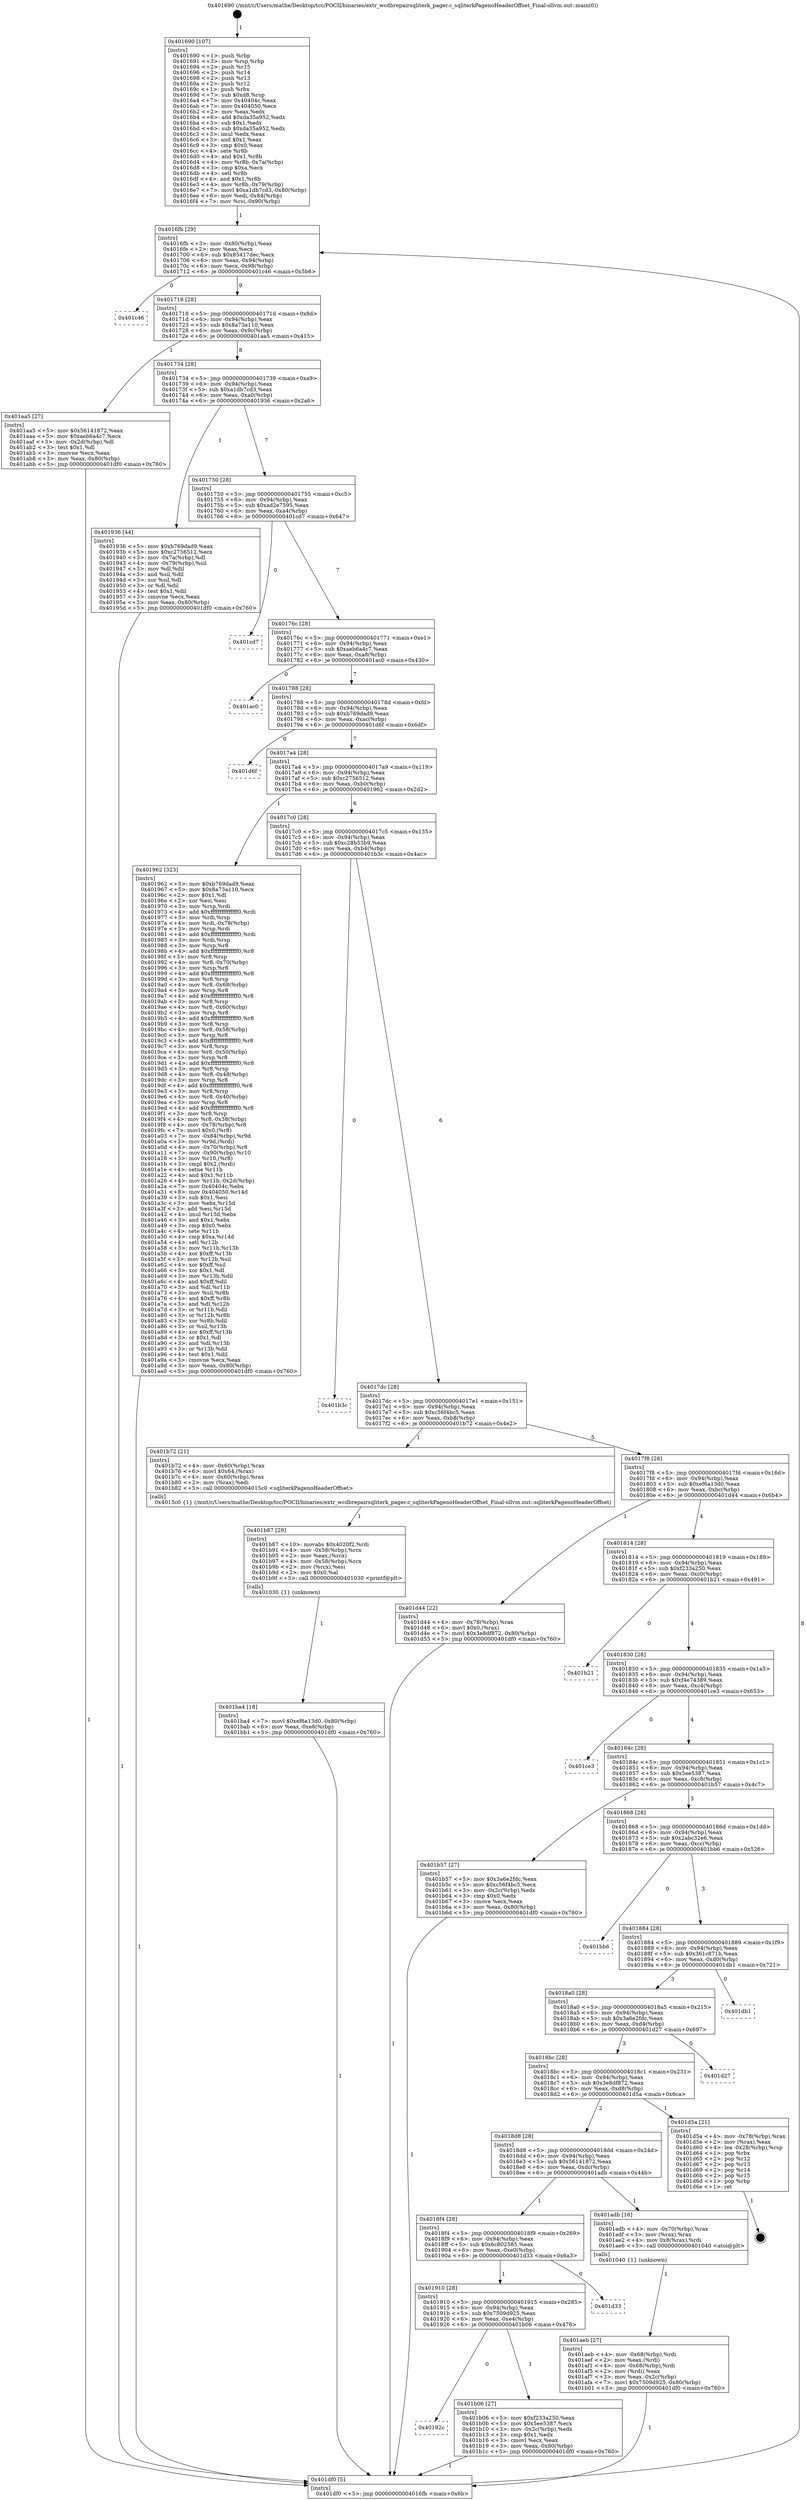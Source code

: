 digraph "0x401690" {
  label = "0x401690 (/mnt/c/Users/mathe/Desktop/tcc/POCII/binaries/extr_wcdbrepairsqliterk_pager.c_sqliterkPagenoHeaderOffset_Final-ollvm.out::main(0))"
  labelloc = "t"
  node[shape=record]

  Entry [label="",width=0.3,height=0.3,shape=circle,fillcolor=black,style=filled]
  "0x4016fb" [label="{
     0x4016fb [29]\l
     | [instrs]\l
     &nbsp;&nbsp;0x4016fb \<+3\>: mov -0x80(%rbp),%eax\l
     &nbsp;&nbsp;0x4016fe \<+2\>: mov %eax,%ecx\l
     &nbsp;&nbsp;0x401700 \<+6\>: sub $0x85417dec,%ecx\l
     &nbsp;&nbsp;0x401706 \<+6\>: mov %eax,-0x94(%rbp)\l
     &nbsp;&nbsp;0x40170c \<+6\>: mov %ecx,-0x98(%rbp)\l
     &nbsp;&nbsp;0x401712 \<+6\>: je 0000000000401c46 \<main+0x5b6\>\l
  }"]
  "0x401c46" [label="{
     0x401c46\l
  }", style=dashed]
  "0x401718" [label="{
     0x401718 [28]\l
     | [instrs]\l
     &nbsp;&nbsp;0x401718 \<+5\>: jmp 000000000040171d \<main+0x8d\>\l
     &nbsp;&nbsp;0x40171d \<+6\>: mov -0x94(%rbp),%eax\l
     &nbsp;&nbsp;0x401723 \<+5\>: sub $0x8a73a110,%eax\l
     &nbsp;&nbsp;0x401728 \<+6\>: mov %eax,-0x9c(%rbp)\l
     &nbsp;&nbsp;0x40172e \<+6\>: je 0000000000401aa5 \<main+0x415\>\l
  }"]
  Exit [label="",width=0.3,height=0.3,shape=circle,fillcolor=black,style=filled,peripheries=2]
  "0x401aa5" [label="{
     0x401aa5 [27]\l
     | [instrs]\l
     &nbsp;&nbsp;0x401aa5 \<+5\>: mov $0x56141872,%eax\l
     &nbsp;&nbsp;0x401aaa \<+5\>: mov $0xaeb6a4c7,%ecx\l
     &nbsp;&nbsp;0x401aaf \<+3\>: mov -0x2d(%rbp),%dl\l
     &nbsp;&nbsp;0x401ab2 \<+3\>: test $0x1,%dl\l
     &nbsp;&nbsp;0x401ab5 \<+3\>: cmovne %ecx,%eax\l
     &nbsp;&nbsp;0x401ab8 \<+3\>: mov %eax,-0x80(%rbp)\l
     &nbsp;&nbsp;0x401abb \<+5\>: jmp 0000000000401df0 \<main+0x760\>\l
  }"]
  "0x401734" [label="{
     0x401734 [28]\l
     | [instrs]\l
     &nbsp;&nbsp;0x401734 \<+5\>: jmp 0000000000401739 \<main+0xa9\>\l
     &nbsp;&nbsp;0x401739 \<+6\>: mov -0x94(%rbp),%eax\l
     &nbsp;&nbsp;0x40173f \<+5\>: sub $0xa1db7cd3,%eax\l
     &nbsp;&nbsp;0x401744 \<+6\>: mov %eax,-0xa0(%rbp)\l
     &nbsp;&nbsp;0x40174a \<+6\>: je 0000000000401936 \<main+0x2a6\>\l
  }"]
  "0x401ba4" [label="{
     0x401ba4 [18]\l
     | [instrs]\l
     &nbsp;&nbsp;0x401ba4 \<+7\>: movl $0xef6a13d0,-0x80(%rbp)\l
     &nbsp;&nbsp;0x401bab \<+6\>: mov %eax,-0xe8(%rbp)\l
     &nbsp;&nbsp;0x401bb1 \<+5\>: jmp 0000000000401df0 \<main+0x760\>\l
  }"]
  "0x401936" [label="{
     0x401936 [44]\l
     | [instrs]\l
     &nbsp;&nbsp;0x401936 \<+5\>: mov $0xb769dad9,%eax\l
     &nbsp;&nbsp;0x40193b \<+5\>: mov $0xc2756512,%ecx\l
     &nbsp;&nbsp;0x401940 \<+3\>: mov -0x7a(%rbp),%dl\l
     &nbsp;&nbsp;0x401943 \<+4\>: mov -0x79(%rbp),%sil\l
     &nbsp;&nbsp;0x401947 \<+3\>: mov %dl,%dil\l
     &nbsp;&nbsp;0x40194a \<+3\>: and %sil,%dil\l
     &nbsp;&nbsp;0x40194d \<+3\>: xor %sil,%dl\l
     &nbsp;&nbsp;0x401950 \<+3\>: or %dl,%dil\l
     &nbsp;&nbsp;0x401953 \<+4\>: test $0x1,%dil\l
     &nbsp;&nbsp;0x401957 \<+3\>: cmovne %ecx,%eax\l
     &nbsp;&nbsp;0x40195a \<+3\>: mov %eax,-0x80(%rbp)\l
     &nbsp;&nbsp;0x40195d \<+5\>: jmp 0000000000401df0 \<main+0x760\>\l
  }"]
  "0x401750" [label="{
     0x401750 [28]\l
     | [instrs]\l
     &nbsp;&nbsp;0x401750 \<+5\>: jmp 0000000000401755 \<main+0xc5\>\l
     &nbsp;&nbsp;0x401755 \<+6\>: mov -0x94(%rbp),%eax\l
     &nbsp;&nbsp;0x40175b \<+5\>: sub $0xad2e7595,%eax\l
     &nbsp;&nbsp;0x401760 \<+6\>: mov %eax,-0xa4(%rbp)\l
     &nbsp;&nbsp;0x401766 \<+6\>: je 0000000000401cd7 \<main+0x647\>\l
  }"]
  "0x401df0" [label="{
     0x401df0 [5]\l
     | [instrs]\l
     &nbsp;&nbsp;0x401df0 \<+5\>: jmp 00000000004016fb \<main+0x6b\>\l
  }"]
  "0x401690" [label="{
     0x401690 [107]\l
     | [instrs]\l
     &nbsp;&nbsp;0x401690 \<+1\>: push %rbp\l
     &nbsp;&nbsp;0x401691 \<+3\>: mov %rsp,%rbp\l
     &nbsp;&nbsp;0x401694 \<+2\>: push %r15\l
     &nbsp;&nbsp;0x401696 \<+2\>: push %r14\l
     &nbsp;&nbsp;0x401698 \<+2\>: push %r13\l
     &nbsp;&nbsp;0x40169a \<+2\>: push %r12\l
     &nbsp;&nbsp;0x40169c \<+1\>: push %rbx\l
     &nbsp;&nbsp;0x40169d \<+7\>: sub $0xd8,%rsp\l
     &nbsp;&nbsp;0x4016a4 \<+7\>: mov 0x40404c,%eax\l
     &nbsp;&nbsp;0x4016ab \<+7\>: mov 0x404050,%ecx\l
     &nbsp;&nbsp;0x4016b2 \<+2\>: mov %eax,%edx\l
     &nbsp;&nbsp;0x4016b4 \<+6\>: add $0xda35a952,%edx\l
     &nbsp;&nbsp;0x4016ba \<+3\>: sub $0x1,%edx\l
     &nbsp;&nbsp;0x4016bd \<+6\>: sub $0xda35a952,%edx\l
     &nbsp;&nbsp;0x4016c3 \<+3\>: imul %edx,%eax\l
     &nbsp;&nbsp;0x4016c6 \<+3\>: and $0x1,%eax\l
     &nbsp;&nbsp;0x4016c9 \<+3\>: cmp $0x0,%eax\l
     &nbsp;&nbsp;0x4016cc \<+4\>: sete %r8b\l
     &nbsp;&nbsp;0x4016d0 \<+4\>: and $0x1,%r8b\l
     &nbsp;&nbsp;0x4016d4 \<+4\>: mov %r8b,-0x7a(%rbp)\l
     &nbsp;&nbsp;0x4016d8 \<+3\>: cmp $0xa,%ecx\l
     &nbsp;&nbsp;0x4016db \<+4\>: setl %r8b\l
     &nbsp;&nbsp;0x4016df \<+4\>: and $0x1,%r8b\l
     &nbsp;&nbsp;0x4016e3 \<+4\>: mov %r8b,-0x79(%rbp)\l
     &nbsp;&nbsp;0x4016e7 \<+7\>: movl $0xa1db7cd3,-0x80(%rbp)\l
     &nbsp;&nbsp;0x4016ee \<+6\>: mov %edi,-0x84(%rbp)\l
     &nbsp;&nbsp;0x4016f4 \<+7\>: mov %rsi,-0x90(%rbp)\l
  }"]
  "0x401b87" [label="{
     0x401b87 [29]\l
     | [instrs]\l
     &nbsp;&nbsp;0x401b87 \<+10\>: movabs $0x4020f2,%rdi\l
     &nbsp;&nbsp;0x401b91 \<+4\>: mov -0x58(%rbp),%rcx\l
     &nbsp;&nbsp;0x401b95 \<+2\>: mov %eax,(%rcx)\l
     &nbsp;&nbsp;0x401b97 \<+4\>: mov -0x58(%rbp),%rcx\l
     &nbsp;&nbsp;0x401b9b \<+2\>: mov (%rcx),%esi\l
     &nbsp;&nbsp;0x401b9d \<+2\>: mov $0x0,%al\l
     &nbsp;&nbsp;0x401b9f \<+5\>: call 0000000000401030 \<printf@plt\>\l
     | [calls]\l
     &nbsp;&nbsp;0x401030 \{1\} (unknown)\l
  }"]
  "0x401cd7" [label="{
     0x401cd7\l
  }", style=dashed]
  "0x40176c" [label="{
     0x40176c [28]\l
     | [instrs]\l
     &nbsp;&nbsp;0x40176c \<+5\>: jmp 0000000000401771 \<main+0xe1\>\l
     &nbsp;&nbsp;0x401771 \<+6\>: mov -0x94(%rbp),%eax\l
     &nbsp;&nbsp;0x401777 \<+5\>: sub $0xaeb6a4c7,%eax\l
     &nbsp;&nbsp;0x40177c \<+6\>: mov %eax,-0xa8(%rbp)\l
     &nbsp;&nbsp;0x401782 \<+6\>: je 0000000000401ac0 \<main+0x430\>\l
  }"]
  "0x40192c" [label="{
     0x40192c\l
  }", style=dashed]
  "0x401ac0" [label="{
     0x401ac0\l
  }", style=dashed]
  "0x401788" [label="{
     0x401788 [28]\l
     | [instrs]\l
     &nbsp;&nbsp;0x401788 \<+5\>: jmp 000000000040178d \<main+0xfd\>\l
     &nbsp;&nbsp;0x40178d \<+6\>: mov -0x94(%rbp),%eax\l
     &nbsp;&nbsp;0x401793 \<+5\>: sub $0xb769dad9,%eax\l
     &nbsp;&nbsp;0x401798 \<+6\>: mov %eax,-0xac(%rbp)\l
     &nbsp;&nbsp;0x40179e \<+6\>: je 0000000000401d6f \<main+0x6df\>\l
  }"]
  "0x401b06" [label="{
     0x401b06 [27]\l
     | [instrs]\l
     &nbsp;&nbsp;0x401b06 \<+5\>: mov $0xf233a250,%eax\l
     &nbsp;&nbsp;0x401b0b \<+5\>: mov $0x5ee5387,%ecx\l
     &nbsp;&nbsp;0x401b10 \<+3\>: mov -0x2c(%rbp),%edx\l
     &nbsp;&nbsp;0x401b13 \<+3\>: cmp $0x1,%edx\l
     &nbsp;&nbsp;0x401b16 \<+3\>: cmovl %ecx,%eax\l
     &nbsp;&nbsp;0x401b19 \<+3\>: mov %eax,-0x80(%rbp)\l
     &nbsp;&nbsp;0x401b1c \<+5\>: jmp 0000000000401df0 \<main+0x760\>\l
  }"]
  "0x401d6f" [label="{
     0x401d6f\l
  }", style=dashed]
  "0x4017a4" [label="{
     0x4017a4 [28]\l
     | [instrs]\l
     &nbsp;&nbsp;0x4017a4 \<+5\>: jmp 00000000004017a9 \<main+0x119\>\l
     &nbsp;&nbsp;0x4017a9 \<+6\>: mov -0x94(%rbp),%eax\l
     &nbsp;&nbsp;0x4017af \<+5\>: sub $0xc2756512,%eax\l
     &nbsp;&nbsp;0x4017b4 \<+6\>: mov %eax,-0xb0(%rbp)\l
     &nbsp;&nbsp;0x4017ba \<+6\>: je 0000000000401962 \<main+0x2d2\>\l
  }"]
  "0x401910" [label="{
     0x401910 [28]\l
     | [instrs]\l
     &nbsp;&nbsp;0x401910 \<+5\>: jmp 0000000000401915 \<main+0x285\>\l
     &nbsp;&nbsp;0x401915 \<+6\>: mov -0x94(%rbp),%eax\l
     &nbsp;&nbsp;0x40191b \<+5\>: sub $0x7509d925,%eax\l
     &nbsp;&nbsp;0x401920 \<+6\>: mov %eax,-0xe4(%rbp)\l
     &nbsp;&nbsp;0x401926 \<+6\>: je 0000000000401b06 \<main+0x476\>\l
  }"]
  "0x401962" [label="{
     0x401962 [323]\l
     | [instrs]\l
     &nbsp;&nbsp;0x401962 \<+5\>: mov $0xb769dad9,%eax\l
     &nbsp;&nbsp;0x401967 \<+5\>: mov $0x8a73a110,%ecx\l
     &nbsp;&nbsp;0x40196c \<+2\>: mov $0x1,%dl\l
     &nbsp;&nbsp;0x40196e \<+2\>: xor %esi,%esi\l
     &nbsp;&nbsp;0x401970 \<+3\>: mov %rsp,%rdi\l
     &nbsp;&nbsp;0x401973 \<+4\>: add $0xfffffffffffffff0,%rdi\l
     &nbsp;&nbsp;0x401977 \<+3\>: mov %rdi,%rsp\l
     &nbsp;&nbsp;0x40197a \<+4\>: mov %rdi,-0x78(%rbp)\l
     &nbsp;&nbsp;0x40197e \<+3\>: mov %rsp,%rdi\l
     &nbsp;&nbsp;0x401981 \<+4\>: add $0xfffffffffffffff0,%rdi\l
     &nbsp;&nbsp;0x401985 \<+3\>: mov %rdi,%rsp\l
     &nbsp;&nbsp;0x401988 \<+3\>: mov %rsp,%r8\l
     &nbsp;&nbsp;0x40198b \<+4\>: add $0xfffffffffffffff0,%r8\l
     &nbsp;&nbsp;0x40198f \<+3\>: mov %r8,%rsp\l
     &nbsp;&nbsp;0x401992 \<+4\>: mov %r8,-0x70(%rbp)\l
     &nbsp;&nbsp;0x401996 \<+3\>: mov %rsp,%r8\l
     &nbsp;&nbsp;0x401999 \<+4\>: add $0xfffffffffffffff0,%r8\l
     &nbsp;&nbsp;0x40199d \<+3\>: mov %r8,%rsp\l
     &nbsp;&nbsp;0x4019a0 \<+4\>: mov %r8,-0x68(%rbp)\l
     &nbsp;&nbsp;0x4019a4 \<+3\>: mov %rsp,%r8\l
     &nbsp;&nbsp;0x4019a7 \<+4\>: add $0xfffffffffffffff0,%r8\l
     &nbsp;&nbsp;0x4019ab \<+3\>: mov %r8,%rsp\l
     &nbsp;&nbsp;0x4019ae \<+4\>: mov %r8,-0x60(%rbp)\l
     &nbsp;&nbsp;0x4019b2 \<+3\>: mov %rsp,%r8\l
     &nbsp;&nbsp;0x4019b5 \<+4\>: add $0xfffffffffffffff0,%r8\l
     &nbsp;&nbsp;0x4019b9 \<+3\>: mov %r8,%rsp\l
     &nbsp;&nbsp;0x4019bc \<+4\>: mov %r8,-0x58(%rbp)\l
     &nbsp;&nbsp;0x4019c0 \<+3\>: mov %rsp,%r8\l
     &nbsp;&nbsp;0x4019c3 \<+4\>: add $0xfffffffffffffff0,%r8\l
     &nbsp;&nbsp;0x4019c7 \<+3\>: mov %r8,%rsp\l
     &nbsp;&nbsp;0x4019ca \<+4\>: mov %r8,-0x50(%rbp)\l
     &nbsp;&nbsp;0x4019ce \<+3\>: mov %rsp,%r8\l
     &nbsp;&nbsp;0x4019d1 \<+4\>: add $0xfffffffffffffff0,%r8\l
     &nbsp;&nbsp;0x4019d5 \<+3\>: mov %r8,%rsp\l
     &nbsp;&nbsp;0x4019d8 \<+4\>: mov %r8,-0x48(%rbp)\l
     &nbsp;&nbsp;0x4019dc \<+3\>: mov %rsp,%r8\l
     &nbsp;&nbsp;0x4019df \<+4\>: add $0xfffffffffffffff0,%r8\l
     &nbsp;&nbsp;0x4019e3 \<+3\>: mov %r8,%rsp\l
     &nbsp;&nbsp;0x4019e6 \<+4\>: mov %r8,-0x40(%rbp)\l
     &nbsp;&nbsp;0x4019ea \<+3\>: mov %rsp,%r8\l
     &nbsp;&nbsp;0x4019ed \<+4\>: add $0xfffffffffffffff0,%r8\l
     &nbsp;&nbsp;0x4019f1 \<+3\>: mov %r8,%rsp\l
     &nbsp;&nbsp;0x4019f4 \<+4\>: mov %r8,-0x38(%rbp)\l
     &nbsp;&nbsp;0x4019f8 \<+4\>: mov -0x78(%rbp),%r8\l
     &nbsp;&nbsp;0x4019fc \<+7\>: movl $0x0,(%r8)\l
     &nbsp;&nbsp;0x401a03 \<+7\>: mov -0x84(%rbp),%r9d\l
     &nbsp;&nbsp;0x401a0a \<+3\>: mov %r9d,(%rdi)\l
     &nbsp;&nbsp;0x401a0d \<+4\>: mov -0x70(%rbp),%r8\l
     &nbsp;&nbsp;0x401a11 \<+7\>: mov -0x90(%rbp),%r10\l
     &nbsp;&nbsp;0x401a18 \<+3\>: mov %r10,(%r8)\l
     &nbsp;&nbsp;0x401a1b \<+3\>: cmpl $0x2,(%rdi)\l
     &nbsp;&nbsp;0x401a1e \<+4\>: setne %r11b\l
     &nbsp;&nbsp;0x401a22 \<+4\>: and $0x1,%r11b\l
     &nbsp;&nbsp;0x401a26 \<+4\>: mov %r11b,-0x2d(%rbp)\l
     &nbsp;&nbsp;0x401a2a \<+7\>: mov 0x40404c,%ebx\l
     &nbsp;&nbsp;0x401a31 \<+8\>: mov 0x404050,%r14d\l
     &nbsp;&nbsp;0x401a39 \<+3\>: sub $0x1,%esi\l
     &nbsp;&nbsp;0x401a3c \<+3\>: mov %ebx,%r15d\l
     &nbsp;&nbsp;0x401a3f \<+3\>: add %esi,%r15d\l
     &nbsp;&nbsp;0x401a42 \<+4\>: imul %r15d,%ebx\l
     &nbsp;&nbsp;0x401a46 \<+3\>: and $0x1,%ebx\l
     &nbsp;&nbsp;0x401a49 \<+3\>: cmp $0x0,%ebx\l
     &nbsp;&nbsp;0x401a4c \<+4\>: sete %r11b\l
     &nbsp;&nbsp;0x401a50 \<+4\>: cmp $0xa,%r14d\l
     &nbsp;&nbsp;0x401a54 \<+4\>: setl %r12b\l
     &nbsp;&nbsp;0x401a58 \<+3\>: mov %r11b,%r13b\l
     &nbsp;&nbsp;0x401a5b \<+4\>: xor $0xff,%r13b\l
     &nbsp;&nbsp;0x401a5f \<+3\>: mov %r12b,%sil\l
     &nbsp;&nbsp;0x401a62 \<+4\>: xor $0xff,%sil\l
     &nbsp;&nbsp;0x401a66 \<+3\>: xor $0x1,%dl\l
     &nbsp;&nbsp;0x401a69 \<+3\>: mov %r13b,%dil\l
     &nbsp;&nbsp;0x401a6c \<+4\>: and $0xff,%dil\l
     &nbsp;&nbsp;0x401a70 \<+3\>: and %dl,%r11b\l
     &nbsp;&nbsp;0x401a73 \<+3\>: mov %sil,%r8b\l
     &nbsp;&nbsp;0x401a76 \<+4\>: and $0xff,%r8b\l
     &nbsp;&nbsp;0x401a7a \<+3\>: and %dl,%r12b\l
     &nbsp;&nbsp;0x401a7d \<+3\>: or %r11b,%dil\l
     &nbsp;&nbsp;0x401a80 \<+3\>: or %r12b,%r8b\l
     &nbsp;&nbsp;0x401a83 \<+3\>: xor %r8b,%dil\l
     &nbsp;&nbsp;0x401a86 \<+3\>: or %sil,%r13b\l
     &nbsp;&nbsp;0x401a89 \<+4\>: xor $0xff,%r13b\l
     &nbsp;&nbsp;0x401a8d \<+3\>: or $0x1,%dl\l
     &nbsp;&nbsp;0x401a90 \<+3\>: and %dl,%r13b\l
     &nbsp;&nbsp;0x401a93 \<+3\>: or %r13b,%dil\l
     &nbsp;&nbsp;0x401a96 \<+4\>: test $0x1,%dil\l
     &nbsp;&nbsp;0x401a9a \<+3\>: cmovne %ecx,%eax\l
     &nbsp;&nbsp;0x401a9d \<+3\>: mov %eax,-0x80(%rbp)\l
     &nbsp;&nbsp;0x401aa0 \<+5\>: jmp 0000000000401df0 \<main+0x760\>\l
  }"]
  "0x4017c0" [label="{
     0x4017c0 [28]\l
     | [instrs]\l
     &nbsp;&nbsp;0x4017c0 \<+5\>: jmp 00000000004017c5 \<main+0x135\>\l
     &nbsp;&nbsp;0x4017c5 \<+6\>: mov -0x94(%rbp),%eax\l
     &nbsp;&nbsp;0x4017cb \<+5\>: sub $0xc28b53b9,%eax\l
     &nbsp;&nbsp;0x4017d0 \<+6\>: mov %eax,-0xb4(%rbp)\l
     &nbsp;&nbsp;0x4017d6 \<+6\>: je 0000000000401b3c \<main+0x4ac\>\l
  }"]
  "0x401d33" [label="{
     0x401d33\l
  }", style=dashed]
  "0x401aeb" [label="{
     0x401aeb [27]\l
     | [instrs]\l
     &nbsp;&nbsp;0x401aeb \<+4\>: mov -0x68(%rbp),%rdi\l
     &nbsp;&nbsp;0x401aef \<+2\>: mov %eax,(%rdi)\l
     &nbsp;&nbsp;0x401af1 \<+4\>: mov -0x68(%rbp),%rdi\l
     &nbsp;&nbsp;0x401af5 \<+2\>: mov (%rdi),%eax\l
     &nbsp;&nbsp;0x401af7 \<+3\>: mov %eax,-0x2c(%rbp)\l
     &nbsp;&nbsp;0x401afa \<+7\>: movl $0x7509d925,-0x80(%rbp)\l
     &nbsp;&nbsp;0x401b01 \<+5\>: jmp 0000000000401df0 \<main+0x760\>\l
  }"]
  "0x401b3c" [label="{
     0x401b3c\l
  }", style=dashed]
  "0x4017dc" [label="{
     0x4017dc [28]\l
     | [instrs]\l
     &nbsp;&nbsp;0x4017dc \<+5\>: jmp 00000000004017e1 \<main+0x151\>\l
     &nbsp;&nbsp;0x4017e1 \<+6\>: mov -0x94(%rbp),%eax\l
     &nbsp;&nbsp;0x4017e7 \<+5\>: sub $0xc56f4bc5,%eax\l
     &nbsp;&nbsp;0x4017ec \<+6\>: mov %eax,-0xb8(%rbp)\l
     &nbsp;&nbsp;0x4017f2 \<+6\>: je 0000000000401b72 \<main+0x4e2\>\l
  }"]
  "0x4018f4" [label="{
     0x4018f4 [28]\l
     | [instrs]\l
     &nbsp;&nbsp;0x4018f4 \<+5\>: jmp 00000000004018f9 \<main+0x269\>\l
     &nbsp;&nbsp;0x4018f9 \<+6\>: mov -0x94(%rbp),%eax\l
     &nbsp;&nbsp;0x4018ff \<+5\>: sub $0x6c802585,%eax\l
     &nbsp;&nbsp;0x401904 \<+6\>: mov %eax,-0xe0(%rbp)\l
     &nbsp;&nbsp;0x40190a \<+6\>: je 0000000000401d33 \<main+0x6a3\>\l
  }"]
  "0x401b72" [label="{
     0x401b72 [21]\l
     | [instrs]\l
     &nbsp;&nbsp;0x401b72 \<+4\>: mov -0x60(%rbp),%rax\l
     &nbsp;&nbsp;0x401b76 \<+6\>: movl $0x64,(%rax)\l
     &nbsp;&nbsp;0x401b7c \<+4\>: mov -0x60(%rbp),%rax\l
     &nbsp;&nbsp;0x401b80 \<+2\>: mov (%rax),%edi\l
     &nbsp;&nbsp;0x401b82 \<+5\>: call 00000000004015c0 \<sqliterkPagenoHeaderOffset\>\l
     | [calls]\l
     &nbsp;&nbsp;0x4015c0 \{1\} (/mnt/c/Users/mathe/Desktop/tcc/POCII/binaries/extr_wcdbrepairsqliterk_pager.c_sqliterkPagenoHeaderOffset_Final-ollvm.out::sqliterkPagenoHeaderOffset)\l
  }"]
  "0x4017f8" [label="{
     0x4017f8 [28]\l
     | [instrs]\l
     &nbsp;&nbsp;0x4017f8 \<+5\>: jmp 00000000004017fd \<main+0x16d\>\l
     &nbsp;&nbsp;0x4017fd \<+6\>: mov -0x94(%rbp),%eax\l
     &nbsp;&nbsp;0x401803 \<+5\>: sub $0xef6a13d0,%eax\l
     &nbsp;&nbsp;0x401808 \<+6\>: mov %eax,-0xbc(%rbp)\l
     &nbsp;&nbsp;0x40180e \<+6\>: je 0000000000401d44 \<main+0x6b4\>\l
  }"]
  "0x401adb" [label="{
     0x401adb [16]\l
     | [instrs]\l
     &nbsp;&nbsp;0x401adb \<+4\>: mov -0x70(%rbp),%rax\l
     &nbsp;&nbsp;0x401adf \<+3\>: mov (%rax),%rax\l
     &nbsp;&nbsp;0x401ae2 \<+4\>: mov 0x8(%rax),%rdi\l
     &nbsp;&nbsp;0x401ae6 \<+5\>: call 0000000000401040 \<atoi@plt\>\l
     | [calls]\l
     &nbsp;&nbsp;0x401040 \{1\} (unknown)\l
  }"]
  "0x401d44" [label="{
     0x401d44 [22]\l
     | [instrs]\l
     &nbsp;&nbsp;0x401d44 \<+4\>: mov -0x78(%rbp),%rax\l
     &nbsp;&nbsp;0x401d48 \<+6\>: movl $0x0,(%rax)\l
     &nbsp;&nbsp;0x401d4e \<+7\>: movl $0x3e8df872,-0x80(%rbp)\l
     &nbsp;&nbsp;0x401d55 \<+5\>: jmp 0000000000401df0 \<main+0x760\>\l
  }"]
  "0x401814" [label="{
     0x401814 [28]\l
     | [instrs]\l
     &nbsp;&nbsp;0x401814 \<+5\>: jmp 0000000000401819 \<main+0x189\>\l
     &nbsp;&nbsp;0x401819 \<+6\>: mov -0x94(%rbp),%eax\l
     &nbsp;&nbsp;0x40181f \<+5\>: sub $0xf233a250,%eax\l
     &nbsp;&nbsp;0x401824 \<+6\>: mov %eax,-0xc0(%rbp)\l
     &nbsp;&nbsp;0x40182a \<+6\>: je 0000000000401b21 \<main+0x491\>\l
  }"]
  "0x4018d8" [label="{
     0x4018d8 [28]\l
     | [instrs]\l
     &nbsp;&nbsp;0x4018d8 \<+5\>: jmp 00000000004018dd \<main+0x24d\>\l
     &nbsp;&nbsp;0x4018dd \<+6\>: mov -0x94(%rbp),%eax\l
     &nbsp;&nbsp;0x4018e3 \<+5\>: sub $0x56141872,%eax\l
     &nbsp;&nbsp;0x4018e8 \<+6\>: mov %eax,-0xdc(%rbp)\l
     &nbsp;&nbsp;0x4018ee \<+6\>: je 0000000000401adb \<main+0x44b\>\l
  }"]
  "0x401b21" [label="{
     0x401b21\l
  }", style=dashed]
  "0x401830" [label="{
     0x401830 [28]\l
     | [instrs]\l
     &nbsp;&nbsp;0x401830 \<+5\>: jmp 0000000000401835 \<main+0x1a5\>\l
     &nbsp;&nbsp;0x401835 \<+6\>: mov -0x94(%rbp),%eax\l
     &nbsp;&nbsp;0x40183b \<+5\>: sub $0xf4e74389,%eax\l
     &nbsp;&nbsp;0x401840 \<+6\>: mov %eax,-0xc4(%rbp)\l
     &nbsp;&nbsp;0x401846 \<+6\>: je 0000000000401ce3 \<main+0x653\>\l
  }"]
  "0x401d5a" [label="{
     0x401d5a [21]\l
     | [instrs]\l
     &nbsp;&nbsp;0x401d5a \<+4\>: mov -0x78(%rbp),%rax\l
     &nbsp;&nbsp;0x401d5e \<+2\>: mov (%rax),%eax\l
     &nbsp;&nbsp;0x401d60 \<+4\>: lea -0x28(%rbp),%rsp\l
     &nbsp;&nbsp;0x401d64 \<+1\>: pop %rbx\l
     &nbsp;&nbsp;0x401d65 \<+2\>: pop %r12\l
     &nbsp;&nbsp;0x401d67 \<+2\>: pop %r13\l
     &nbsp;&nbsp;0x401d69 \<+2\>: pop %r14\l
     &nbsp;&nbsp;0x401d6b \<+2\>: pop %r15\l
     &nbsp;&nbsp;0x401d6d \<+1\>: pop %rbp\l
     &nbsp;&nbsp;0x401d6e \<+1\>: ret\l
  }"]
  "0x401ce3" [label="{
     0x401ce3\l
  }", style=dashed]
  "0x40184c" [label="{
     0x40184c [28]\l
     | [instrs]\l
     &nbsp;&nbsp;0x40184c \<+5\>: jmp 0000000000401851 \<main+0x1c1\>\l
     &nbsp;&nbsp;0x401851 \<+6\>: mov -0x94(%rbp),%eax\l
     &nbsp;&nbsp;0x401857 \<+5\>: sub $0x5ee5387,%eax\l
     &nbsp;&nbsp;0x40185c \<+6\>: mov %eax,-0xc8(%rbp)\l
     &nbsp;&nbsp;0x401862 \<+6\>: je 0000000000401b57 \<main+0x4c7\>\l
  }"]
  "0x4018bc" [label="{
     0x4018bc [28]\l
     | [instrs]\l
     &nbsp;&nbsp;0x4018bc \<+5\>: jmp 00000000004018c1 \<main+0x231\>\l
     &nbsp;&nbsp;0x4018c1 \<+6\>: mov -0x94(%rbp),%eax\l
     &nbsp;&nbsp;0x4018c7 \<+5\>: sub $0x3e8df872,%eax\l
     &nbsp;&nbsp;0x4018cc \<+6\>: mov %eax,-0xd8(%rbp)\l
     &nbsp;&nbsp;0x4018d2 \<+6\>: je 0000000000401d5a \<main+0x6ca\>\l
  }"]
  "0x401b57" [label="{
     0x401b57 [27]\l
     | [instrs]\l
     &nbsp;&nbsp;0x401b57 \<+5\>: mov $0x3a6e2fdc,%eax\l
     &nbsp;&nbsp;0x401b5c \<+5\>: mov $0xc56f4bc5,%ecx\l
     &nbsp;&nbsp;0x401b61 \<+3\>: mov -0x2c(%rbp),%edx\l
     &nbsp;&nbsp;0x401b64 \<+3\>: cmp $0x0,%edx\l
     &nbsp;&nbsp;0x401b67 \<+3\>: cmove %ecx,%eax\l
     &nbsp;&nbsp;0x401b6a \<+3\>: mov %eax,-0x80(%rbp)\l
     &nbsp;&nbsp;0x401b6d \<+5\>: jmp 0000000000401df0 \<main+0x760\>\l
  }"]
  "0x401868" [label="{
     0x401868 [28]\l
     | [instrs]\l
     &nbsp;&nbsp;0x401868 \<+5\>: jmp 000000000040186d \<main+0x1dd\>\l
     &nbsp;&nbsp;0x40186d \<+6\>: mov -0x94(%rbp),%eax\l
     &nbsp;&nbsp;0x401873 \<+5\>: sub $0x2abc32e6,%eax\l
     &nbsp;&nbsp;0x401878 \<+6\>: mov %eax,-0xcc(%rbp)\l
     &nbsp;&nbsp;0x40187e \<+6\>: je 0000000000401bb6 \<main+0x526\>\l
  }"]
  "0x401d27" [label="{
     0x401d27\l
  }", style=dashed]
  "0x401bb6" [label="{
     0x401bb6\l
  }", style=dashed]
  "0x401884" [label="{
     0x401884 [28]\l
     | [instrs]\l
     &nbsp;&nbsp;0x401884 \<+5\>: jmp 0000000000401889 \<main+0x1f9\>\l
     &nbsp;&nbsp;0x401889 \<+6\>: mov -0x94(%rbp),%eax\l
     &nbsp;&nbsp;0x40188f \<+5\>: sub $0x361c871b,%eax\l
     &nbsp;&nbsp;0x401894 \<+6\>: mov %eax,-0xd0(%rbp)\l
     &nbsp;&nbsp;0x40189a \<+6\>: je 0000000000401db1 \<main+0x721\>\l
  }"]
  "0x4018a0" [label="{
     0x4018a0 [28]\l
     | [instrs]\l
     &nbsp;&nbsp;0x4018a0 \<+5\>: jmp 00000000004018a5 \<main+0x215\>\l
     &nbsp;&nbsp;0x4018a5 \<+6\>: mov -0x94(%rbp),%eax\l
     &nbsp;&nbsp;0x4018ab \<+5\>: sub $0x3a6e2fdc,%eax\l
     &nbsp;&nbsp;0x4018b0 \<+6\>: mov %eax,-0xd4(%rbp)\l
     &nbsp;&nbsp;0x4018b6 \<+6\>: je 0000000000401d27 \<main+0x697\>\l
  }"]
  "0x401db1" [label="{
     0x401db1\l
  }", style=dashed]
  Entry -> "0x401690" [label=" 1"]
  "0x4016fb" -> "0x401c46" [label=" 0"]
  "0x4016fb" -> "0x401718" [label=" 9"]
  "0x401d5a" -> Exit [label=" 1"]
  "0x401718" -> "0x401aa5" [label=" 1"]
  "0x401718" -> "0x401734" [label=" 8"]
  "0x401d44" -> "0x401df0" [label=" 1"]
  "0x401734" -> "0x401936" [label=" 1"]
  "0x401734" -> "0x401750" [label=" 7"]
  "0x401936" -> "0x401df0" [label=" 1"]
  "0x401690" -> "0x4016fb" [label=" 1"]
  "0x401df0" -> "0x4016fb" [label=" 8"]
  "0x401ba4" -> "0x401df0" [label=" 1"]
  "0x401750" -> "0x401cd7" [label=" 0"]
  "0x401750" -> "0x40176c" [label=" 7"]
  "0x401b87" -> "0x401ba4" [label=" 1"]
  "0x40176c" -> "0x401ac0" [label=" 0"]
  "0x40176c" -> "0x401788" [label=" 7"]
  "0x401b72" -> "0x401b87" [label=" 1"]
  "0x401788" -> "0x401d6f" [label=" 0"]
  "0x401788" -> "0x4017a4" [label=" 7"]
  "0x401b57" -> "0x401df0" [label=" 1"]
  "0x4017a4" -> "0x401962" [label=" 1"]
  "0x4017a4" -> "0x4017c0" [label=" 6"]
  "0x401910" -> "0x40192c" [label=" 0"]
  "0x401962" -> "0x401df0" [label=" 1"]
  "0x401aa5" -> "0x401df0" [label=" 1"]
  "0x401910" -> "0x401b06" [label=" 1"]
  "0x4017c0" -> "0x401b3c" [label=" 0"]
  "0x4017c0" -> "0x4017dc" [label=" 6"]
  "0x4018f4" -> "0x401910" [label=" 1"]
  "0x4017dc" -> "0x401b72" [label=" 1"]
  "0x4017dc" -> "0x4017f8" [label=" 5"]
  "0x4018f4" -> "0x401d33" [label=" 0"]
  "0x4017f8" -> "0x401d44" [label=" 1"]
  "0x4017f8" -> "0x401814" [label=" 4"]
  "0x401b06" -> "0x401df0" [label=" 1"]
  "0x401814" -> "0x401b21" [label=" 0"]
  "0x401814" -> "0x401830" [label=" 4"]
  "0x401adb" -> "0x401aeb" [label=" 1"]
  "0x401830" -> "0x401ce3" [label=" 0"]
  "0x401830" -> "0x40184c" [label=" 4"]
  "0x4018d8" -> "0x4018f4" [label=" 1"]
  "0x40184c" -> "0x401b57" [label=" 1"]
  "0x40184c" -> "0x401868" [label=" 3"]
  "0x401aeb" -> "0x401df0" [label=" 1"]
  "0x401868" -> "0x401bb6" [label=" 0"]
  "0x401868" -> "0x401884" [label=" 3"]
  "0x4018bc" -> "0x4018d8" [label=" 2"]
  "0x401884" -> "0x401db1" [label=" 0"]
  "0x401884" -> "0x4018a0" [label=" 3"]
  "0x4018bc" -> "0x401d5a" [label=" 1"]
  "0x4018a0" -> "0x401d27" [label=" 0"]
  "0x4018a0" -> "0x4018bc" [label=" 3"]
  "0x4018d8" -> "0x401adb" [label=" 1"]
}
